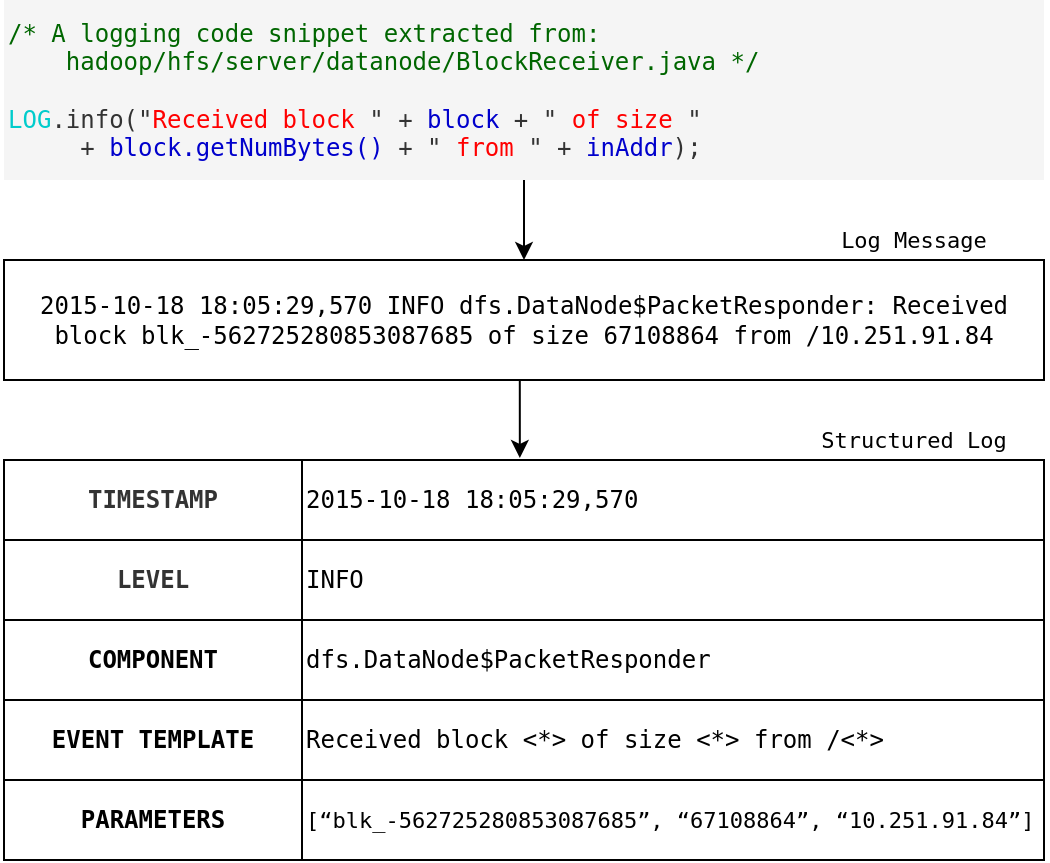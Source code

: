 <mxfile version="14.6.13" type="device"><diagram id="BW303mcXQ2v07APgXisO" name="Page-1"><mxGraphModel dx="510" dy="388" grid="1" gridSize="10" guides="1" tooltips="1" connect="1" arrows="1" fold="1" page="1" pageScale="1" pageWidth="850" pageHeight="1100" math="0" shadow="0"><root><mxCell id="0"/><mxCell id="1" parent="0"/><mxCell id="jH0xCme4US8hg1c2wuMl-17" style="edgeStyle=orthogonalEdgeStyle;rounded=0;orthogonalLoop=1;jettySize=auto;html=1;exitX=0.5;exitY=1;exitDx=0;exitDy=0;entryX=0.5;entryY=0;entryDx=0;entryDy=0;fontFamily=Monospace;fontSize=11;" parent="1" source="WyirBSInnUFJ-jddzZkU-1" target="WyirBSInnUFJ-jddzZkU-2" edge="1"><mxGeometry relative="1" as="geometry"/></mxCell><mxCell id="WyirBSInnUFJ-jddzZkU-1" value="&lt;font face=&quot;monospace&quot;&gt;&lt;font color=&quot;#006600&quot;&gt;/* A logging code snippet extracted from:&lt;br&gt;&amp;nbsp; &amp;nbsp; hadoop/hfs/server/datanode/BlockReceiver.java */&lt;br&gt;&lt;br&gt;&lt;/font&gt;&lt;font color=&quot;#00cccc&quot;&gt;LOG&lt;/font&gt;.info(&quot;&lt;font color=&quot;#ff0000&quot;&gt;Received block&lt;/font&gt; &quot; + &lt;font color=&quot;#0000cc&quot;&gt;block &lt;/font&gt;+ &quot; &lt;font color=&quot;#ff0000&quot;&gt;of size&lt;/font&gt; &quot;&lt;br&gt;&amp;nbsp; &amp;nbsp; &amp;nbsp;+ &lt;font color=&quot;#0000cc&quot;&gt;block.getNumBytes()&lt;/font&gt; + &quot; &lt;font color=&quot;#ff0000&quot;&gt;from &lt;/font&gt;&quot; + &lt;font color=&quot;#0000cc&quot;&gt;inAddr&lt;/font&gt;);&lt;/font&gt;" style="rounded=0;whiteSpace=wrap;html=1;fillColor=#f5f5f5;strokeColor=none;fontColor=#333333;align=left;" parent="1" vertex="1"><mxGeometry x="160" y="40" width="520" height="90" as="geometry"/></mxCell><mxCell id="jH0xCme4US8hg1c2wuMl-18" style="edgeStyle=orthogonalEdgeStyle;rounded=0;orthogonalLoop=1;jettySize=auto;html=1;exitX=0.5;exitY=1;exitDx=0;exitDy=0;entryX=0.496;entryY=-0.025;entryDx=0;entryDy=0;entryPerimeter=0;fontFamily=Monospace;fontSize=11;" parent="1" source="WyirBSInnUFJ-jddzZkU-2" target="jH0xCme4US8hg1c2wuMl-2" edge="1"><mxGeometry relative="1" as="geometry"/></mxCell><mxCell id="WyirBSInnUFJ-jddzZkU-2" value="&lt;font face=&quot;monospace&quot;&gt;2015-10-18 18:05:29,570 INFO dfs.DataNode$PacketResponder: Received block blk_-562725280853087685 of size 67108864 from /10.251.91.84&lt;/font&gt;" style="rounded=0;whiteSpace=wrap;html=1;fillColor=none;" parent="1" vertex="1"><mxGeometry x="160" y="170" width="520" height="60" as="geometry"/></mxCell><mxCell id="jH0xCme4US8hg1c2wuMl-1" value="" style="shape=table;html=1;whiteSpace=wrap;startSize=0;container=1;collapsible=0;childLayout=tableLayout;align=left;fontFamily=Monospace;strokeWidth=1;perimeterSpacing=1;fillColor=none;" parent="1" vertex="1"><mxGeometry x="160" y="270" width="520" height="200" as="geometry"/></mxCell><mxCell id="jH0xCme4US8hg1c2wuMl-2" value="" style="shape=partialRectangle;html=1;whiteSpace=wrap;collapsible=0;dropTarget=0;pointerEvents=0;fillColor=none;top=0;left=0;bottom=0;right=0;points=[[0,0.5],[1,0.5]];portConstraint=eastwest;" parent="jH0xCme4US8hg1c2wuMl-1" vertex="1"><mxGeometry width="520" height="40" as="geometry"/></mxCell><mxCell id="jH0xCme4US8hg1c2wuMl-3" value="TIMESTAMP" style="shape=partialRectangle;html=1;whiteSpace=wrap;connectable=0;overflow=hidden;top=0;left=0;bottom=0;right=0;fontFamily=Monospace;fontColor=#333333;perimeterSpacing=1;fillColor=none;fontStyle=1" parent="jH0xCme4US8hg1c2wuMl-2" vertex="1"><mxGeometry width="149" height="40" as="geometry"/></mxCell><mxCell id="jH0xCme4US8hg1c2wuMl-4" value="2015-10-18 18:05:29,570" style="shape=partialRectangle;html=1;whiteSpace=wrap;connectable=0;overflow=hidden;fillColor=none;top=0;left=0;bottom=0;right=0;align=left;fontFamily=Monospace;" parent="jH0xCme4US8hg1c2wuMl-2" vertex="1"><mxGeometry x="149" width="371" height="40" as="geometry"/></mxCell><mxCell id="jH0xCme4US8hg1c2wuMl-5" value="" style="shape=partialRectangle;html=1;whiteSpace=wrap;collapsible=0;dropTarget=0;pointerEvents=0;fillColor=none;top=0;left=0;bottom=0;right=0;points=[[0,0.5],[1,0.5]];portConstraint=eastwest;" parent="jH0xCme4US8hg1c2wuMl-1" vertex="1"><mxGeometry y="40" width="520" height="40" as="geometry"/></mxCell><mxCell id="jH0xCme4US8hg1c2wuMl-6" value="LEVEL" style="shape=partialRectangle;html=1;whiteSpace=wrap;connectable=0;overflow=hidden;top=0;left=0;bottom=0;right=0;fontColor=#333333;fontFamily=Monospace;perimeterSpacing=1;fillColor=none;fontStyle=1" parent="jH0xCme4US8hg1c2wuMl-5" vertex="1"><mxGeometry width="149" height="40" as="geometry"/></mxCell><mxCell id="jH0xCme4US8hg1c2wuMl-7" value="INFO" style="shape=partialRectangle;html=1;whiteSpace=wrap;connectable=0;overflow=hidden;fillColor=none;top=0;left=0;bottom=0;right=0;align=left;fontFamily=Monospace;" parent="jH0xCme4US8hg1c2wuMl-5" vertex="1"><mxGeometry x="149" width="371" height="40" as="geometry"/></mxCell><mxCell id="jH0xCme4US8hg1c2wuMl-8" value="" style="shape=partialRectangle;html=1;whiteSpace=wrap;collapsible=0;dropTarget=0;pointerEvents=0;fillColor=none;top=0;left=0;bottom=0;right=0;points=[[0,0.5],[1,0.5]];portConstraint=eastwest;strokeWidth=4;" parent="jH0xCme4US8hg1c2wuMl-1" vertex="1"><mxGeometry y="80" width="520" height="40" as="geometry"/></mxCell><mxCell id="jH0xCme4US8hg1c2wuMl-9" value="COMPONENT" style="shape=partialRectangle;html=1;whiteSpace=wrap;connectable=0;overflow=hidden;top=0;left=0;bottom=0;right=0;fontFamily=Monospace;perimeterSpacing=1;shadow=0;fillColor=none;fontStyle=1" parent="jH0xCme4US8hg1c2wuMl-8" vertex="1"><mxGeometry width="149" height="40" as="geometry"/></mxCell><mxCell id="jH0xCme4US8hg1c2wuMl-10" value="&lt;div&gt;&lt;span&gt;dfs.DataNode$PacketResponder&lt;/span&gt;&lt;br&gt;&lt;/div&gt;" style="shape=partialRectangle;html=1;whiteSpace=wrap;connectable=0;overflow=hidden;fillColor=none;top=0;left=0;bottom=0;right=0;align=left;fontFamily=Monospace;" parent="jH0xCme4US8hg1c2wuMl-8" vertex="1"><mxGeometry x="149" width="371" height="40" as="geometry"/></mxCell><mxCell id="jH0xCme4US8hg1c2wuMl-11" value="" style="shape=partialRectangle;html=1;whiteSpace=wrap;collapsible=0;dropTarget=0;pointerEvents=0;fillColor=none;top=0;left=0;bottom=0;right=0;points=[[0,0.5],[1,0.5]];portConstraint=eastwest;" parent="jH0xCme4US8hg1c2wuMl-1" vertex="1"><mxGeometry y="120" width="520" height="40" as="geometry"/></mxCell><mxCell id="jH0xCme4US8hg1c2wuMl-12" value="EVENT TEMPLATE" style="shape=partialRectangle;html=1;whiteSpace=wrap;connectable=0;overflow=hidden;top=0;left=0;bottom=0;right=0;fontFamily=Monospace;perimeterSpacing=1;fillColor=none;fontStyle=1" parent="jH0xCme4US8hg1c2wuMl-11" vertex="1"><mxGeometry width="149" height="40" as="geometry"/></mxCell><mxCell id="jH0xCme4US8hg1c2wuMl-13" value="Received block &amp;lt;*&amp;gt; of size &amp;lt;*&amp;gt; from /&amp;lt;*&amp;gt;" style="shape=partialRectangle;html=1;whiteSpace=wrap;connectable=0;overflow=hidden;fillColor=none;top=0;left=0;bottom=0;right=0;align=left;fontFamily=Monospace;" parent="jH0xCme4US8hg1c2wuMl-11" vertex="1"><mxGeometry x="149" width="371" height="40" as="geometry"/></mxCell><mxCell id="jH0xCme4US8hg1c2wuMl-14" value="" style="shape=partialRectangle;html=1;whiteSpace=wrap;collapsible=0;dropTarget=0;pointerEvents=0;fillColor=none;top=0;left=0;bottom=0;right=0;points=[[0,0.5],[1,0.5]];portConstraint=eastwest;" parent="jH0xCme4US8hg1c2wuMl-1" vertex="1"><mxGeometry y="160" width="520" height="40" as="geometry"/></mxCell><mxCell id="jH0xCme4US8hg1c2wuMl-15" value="PARAMETERS" style="shape=partialRectangle;html=1;whiteSpace=wrap;connectable=0;overflow=hidden;top=0;left=0;bottom=0;right=0;fontFamily=Monospace;perimeterSpacing=1;fillColor=none;fontStyle=1" parent="jH0xCme4US8hg1c2wuMl-14" vertex="1"><mxGeometry width="149" height="40" as="geometry"/></mxCell><mxCell id="jH0xCme4US8hg1c2wuMl-16" value="[“blk_-562725280853087685”, “67108864”, “10.251.91.84”]" style="shape=partialRectangle;html=1;whiteSpace=wrap;connectable=0;overflow=hidden;fillColor=none;top=0;left=0;bottom=0;right=0;align=left;fontFamily=Monospace;fontSize=11;" parent="jH0xCme4US8hg1c2wuMl-14" vertex="1"><mxGeometry x="149" width="371" height="40" as="geometry"/></mxCell><mxCell id="jH0xCme4US8hg1c2wuMl-19" value="Structured Log" style="text;html=1;strokeColor=none;fillColor=none;align=center;verticalAlign=middle;whiteSpace=wrap;rounded=0;fontFamily=Monospace;fontSize=11;" parent="1" vertex="1"><mxGeometry x="550" y="250" width="130" height="20" as="geometry"/></mxCell><mxCell id="jH0xCme4US8hg1c2wuMl-20" value="Log Message" style="text;html=1;strokeColor=none;fillColor=none;align=center;verticalAlign=middle;whiteSpace=wrap;rounded=0;fontFamily=Monospace;fontSize=11;" parent="1" vertex="1"><mxGeometry x="550" y="150" width="130" height="20" as="geometry"/></mxCell></root></mxGraphModel></diagram></mxfile>